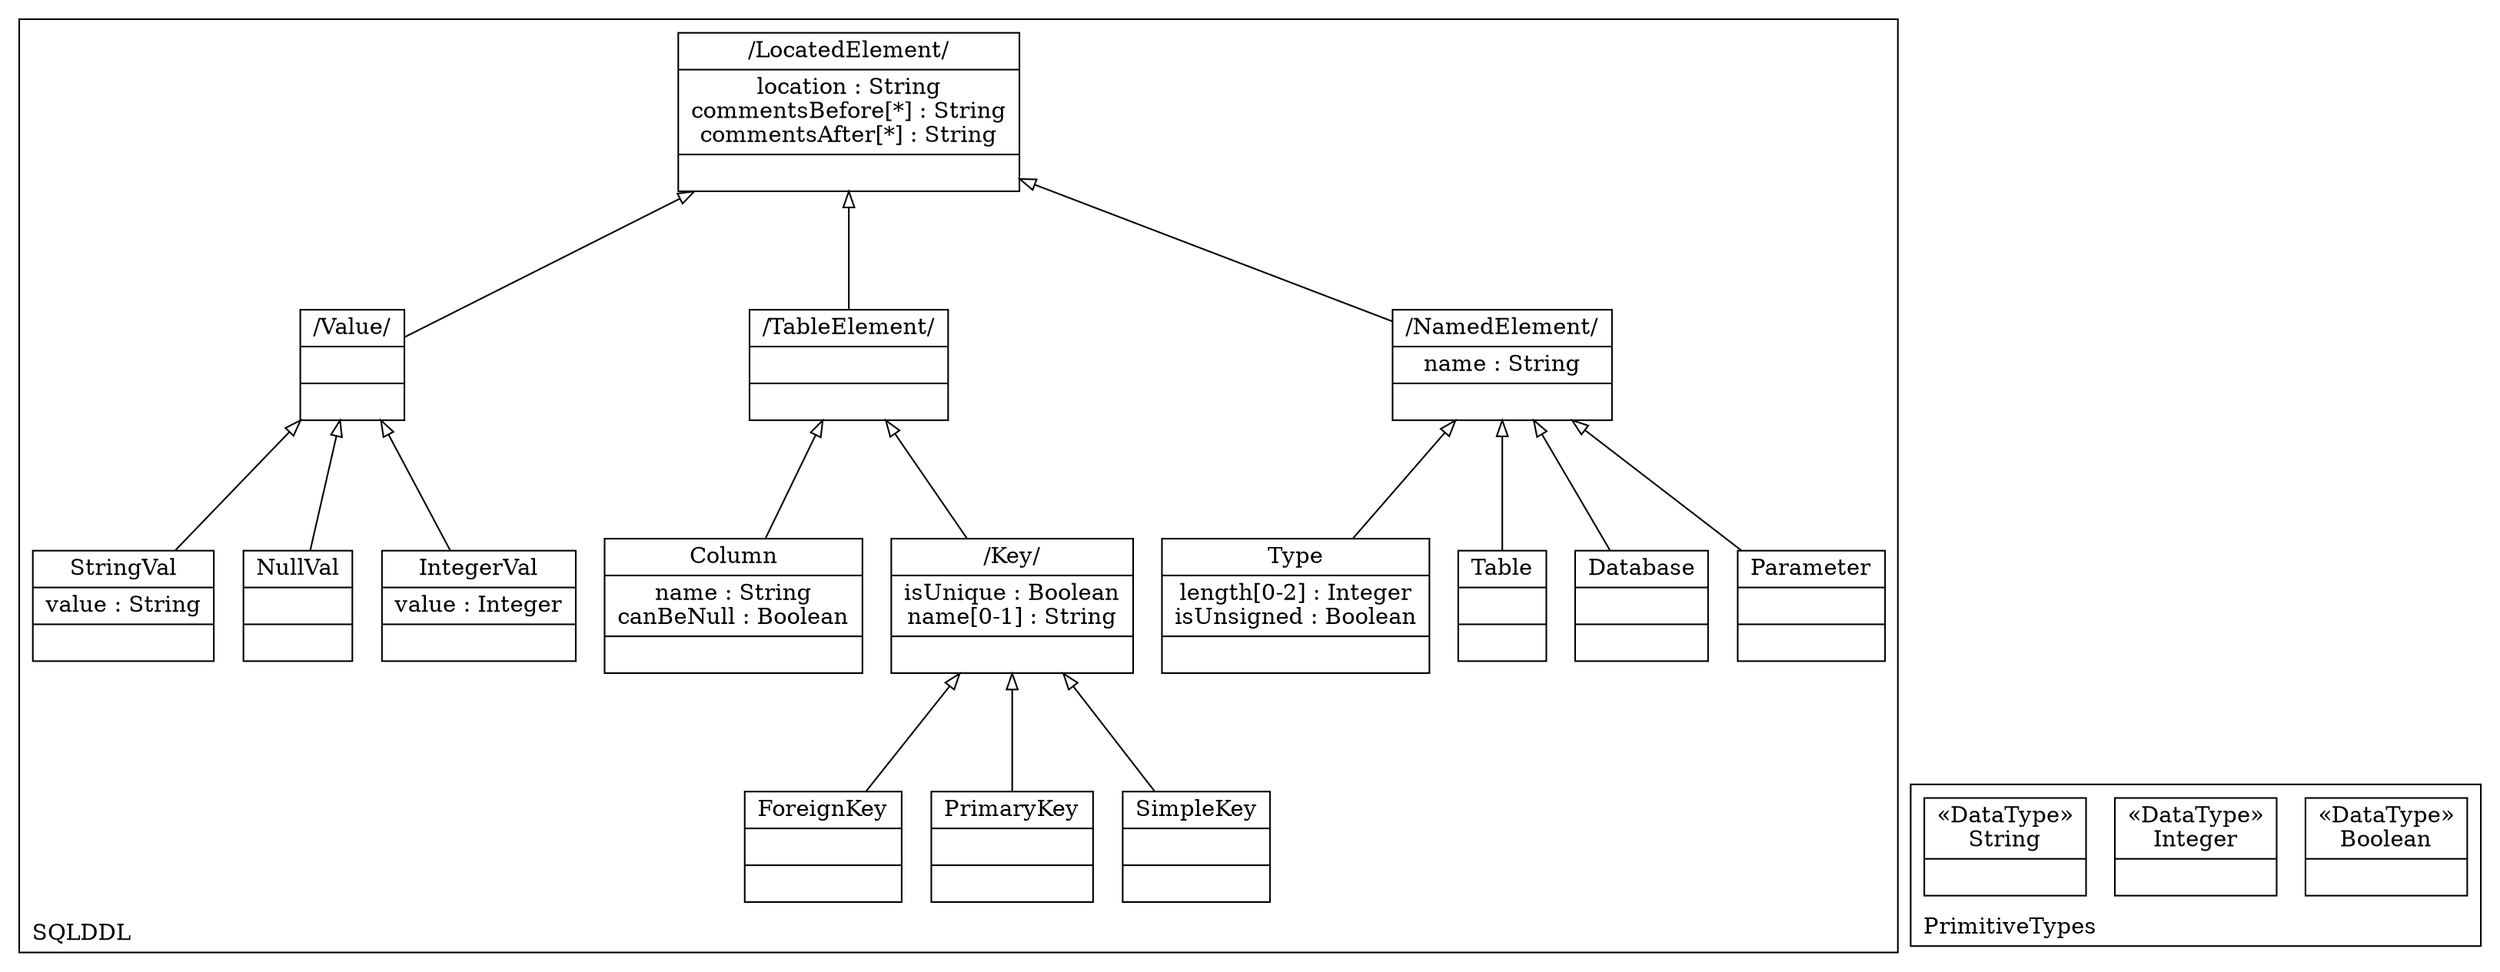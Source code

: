 digraph "KM3 Model in DOT" {
graph[rankdir=BT,labeljust=l,labelloc=t,nodeSep=0.75,compound=true];
 subgraph "cluster_SQLDDL"{
labelloc=t
color=black
label=SQLDDL
 node[shape=record];
LocatedElement[label="{/LocatedElement/|location : String\ncommentsBefore[*] : String\ncommentsAfter[*] : String| }"]
;
 node[shape=record];
NamedElement[label="{/NamedElement/|name : String| }"]
 NamedElement->LocatedElement[arrowhead=onormal,group=LocatedElement,minlen=2,constraint=true,]
;
 node[shape=record];
Database[label="{Database| | }"]
 Database->NamedElement[arrowhead=onormal,group=NamedElement,minlen=2,constraint=true,]
;
 node[shape=record];
Table[label="{Table| | }"]
 Table->NamedElement[arrowhead=onormal,group=NamedElement,minlen=2,constraint=true,]
;
 node[shape=record];
TableElement[label="{/TableElement/| | }"]
 TableElement->LocatedElement[arrowhead=onormal,group=LocatedElement,minlen=2,constraint=true,]
;
 node[shape=record];
Column[label="{Column|name : String\ncanBeNull : Boolean| }"]
 Column->TableElement[arrowhead=onormal,group=TableElement,minlen=2,constraint=true,]
;
 node[shape=record];
Key[label="{/Key/|isUnique : Boolean\nname[0-1] : String| }"]
 Key->TableElement[arrowhead=onormal,group=TableElement,minlen=2,constraint=true,]
;
 node[shape=record];
SimpleKey[label="{SimpleKey| | }"]
 SimpleKey->Key[arrowhead=onormal,group=Key,minlen=2,constraint=true,]
;
 node[shape=record];
PrimaryKey[label="{PrimaryKey| | }"]
 PrimaryKey->Key[arrowhead=onormal,group=Key,minlen=2,constraint=true,]
;
 node[shape=record];
ForeignKey[label="{ForeignKey| | }"]
 ForeignKey->Key[arrowhead=onormal,group=Key,minlen=2,constraint=true,]
;
 node[shape=record];
Type[label="{Type|length[0-2] : Integer\nisUnsigned : Boolean| }"]
 Type->NamedElement[arrowhead=onormal,group=NamedElement,minlen=2,constraint=true,]
;
 node[shape=record];
Parameter[label="{Parameter| | }"]
 Parameter->NamedElement[arrowhead=onormal,group=NamedElement,minlen=2,constraint=true,]
;
 node[shape=record];
Value[label="{/Value/| | }"]
 Value->LocatedElement[arrowhead=onormal,group=LocatedElement,minlen=2,constraint=true,]
;
 node[shape=record];
IntegerVal[label="{IntegerVal|value : Integer| }"]
 IntegerVal->Value[arrowhead=onormal,group=Value,minlen=2,constraint=true,]
;
 node[shape=record];
NullVal[label="{NullVal| | }"]
 NullVal->Value[arrowhead=onormal,group=Value,minlen=2,constraint=true,]
;
 node[shape=record];
StringVal[label="{StringVal|value : String| }"]
 StringVal->Value[arrowhead=onormal,group=Value,minlen=2,constraint=true,]
;

} subgraph "cluster_PrimitiveTypes"{
labelloc=t
color=black
label=PrimitiveTypes
 node[shape=record];
Boolean[label="{&#171;DataType&#187;\nBoolean|}"]
;
 node[shape=record];
Integer[label="{&#171;DataType&#187;\nInteger|}"]
;
 node[shape=record];
String[label="{&#171;DataType&#187;\nString|}"]
;

}
}